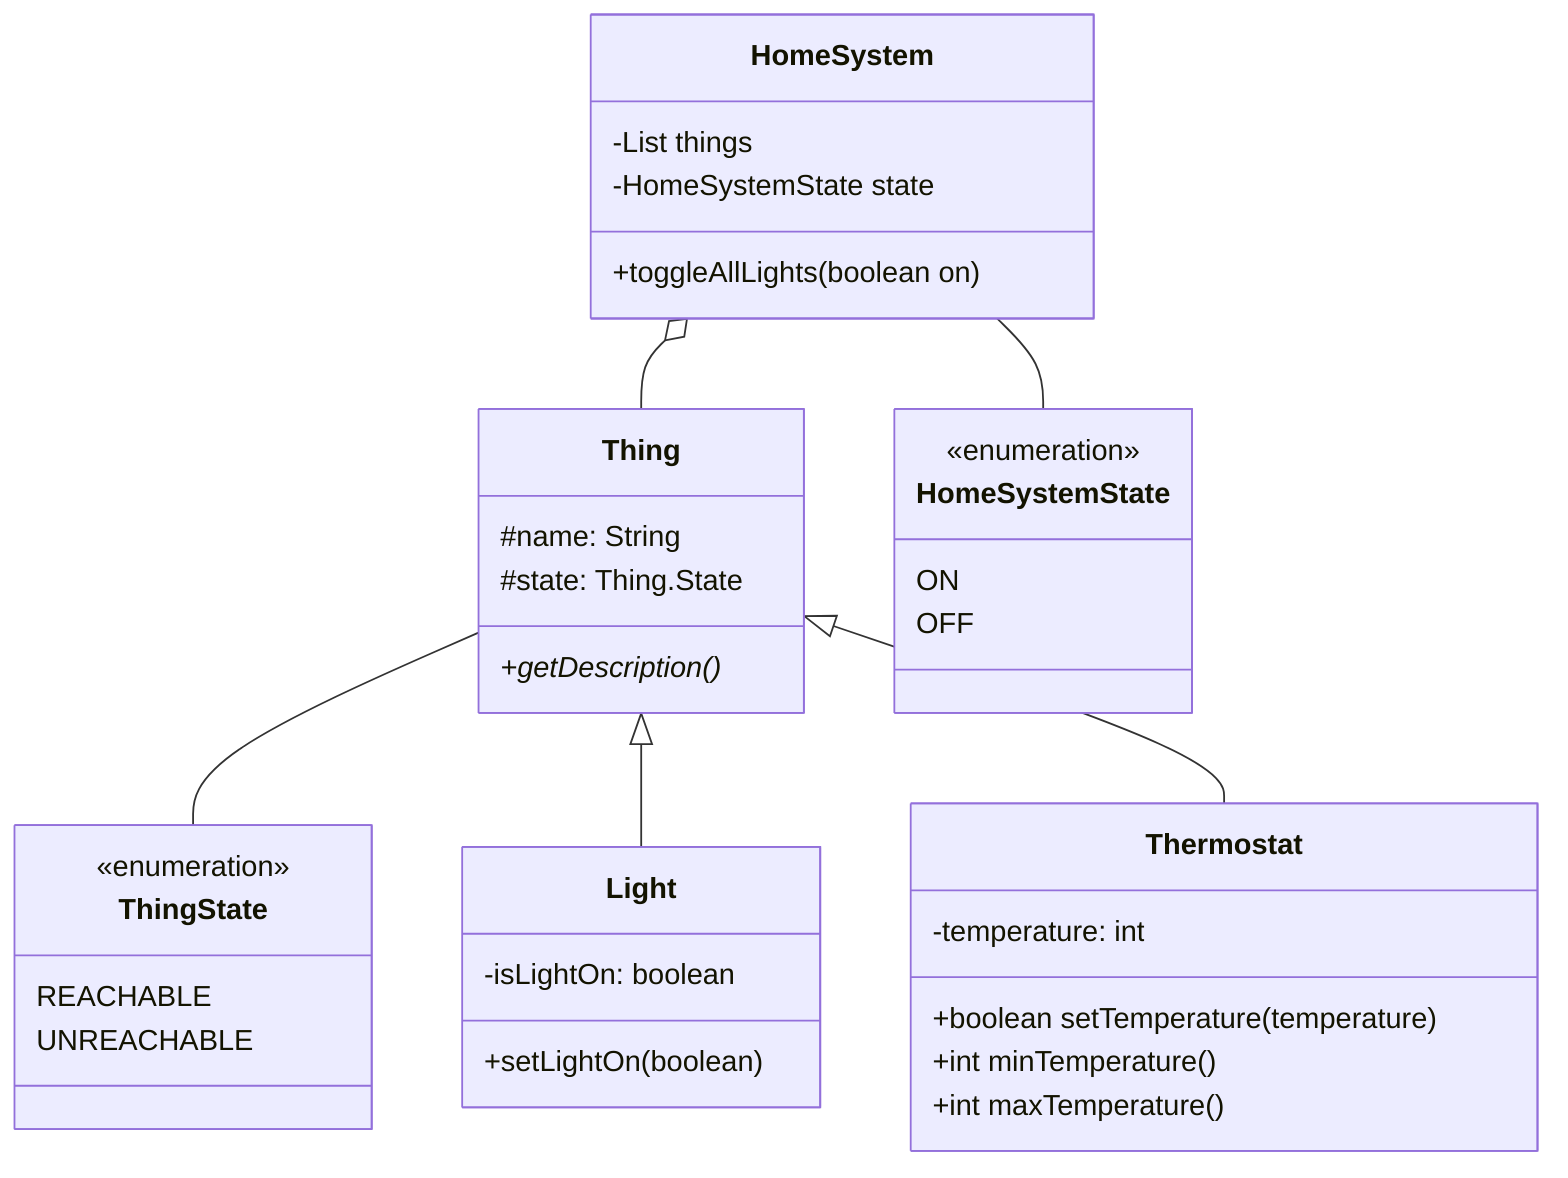 classDiagram
  class ThingState {
      <<enumeration>>
      REACHABLE
      UNREACHABLE
    }

  class Thing {
    #name: String
    #state: Thing.State
    +getDescription()*
  }

  Thing -- ThingState
  Thing <|-- Light
  Thing <|-- Thermostat
  class Light {
    -isLightOn: boolean
    +setLightOn(boolean)
  }
  class Thermostat {
    -temperature: int
    +boolean setTemperature(temperature)
    +int minTemperature()
    +int maxTemperature()
  }

  class HomeSystemState {
    <<enumeration>>
    ON
    OFF
  }

  class HomeSystem {
    -List<Thing> things
    -HomeSystemState state
    +toggleAllLights(boolean on)
  }
  HomeSystem o-- Thing
  HomeSystem -- HomeSystemState
